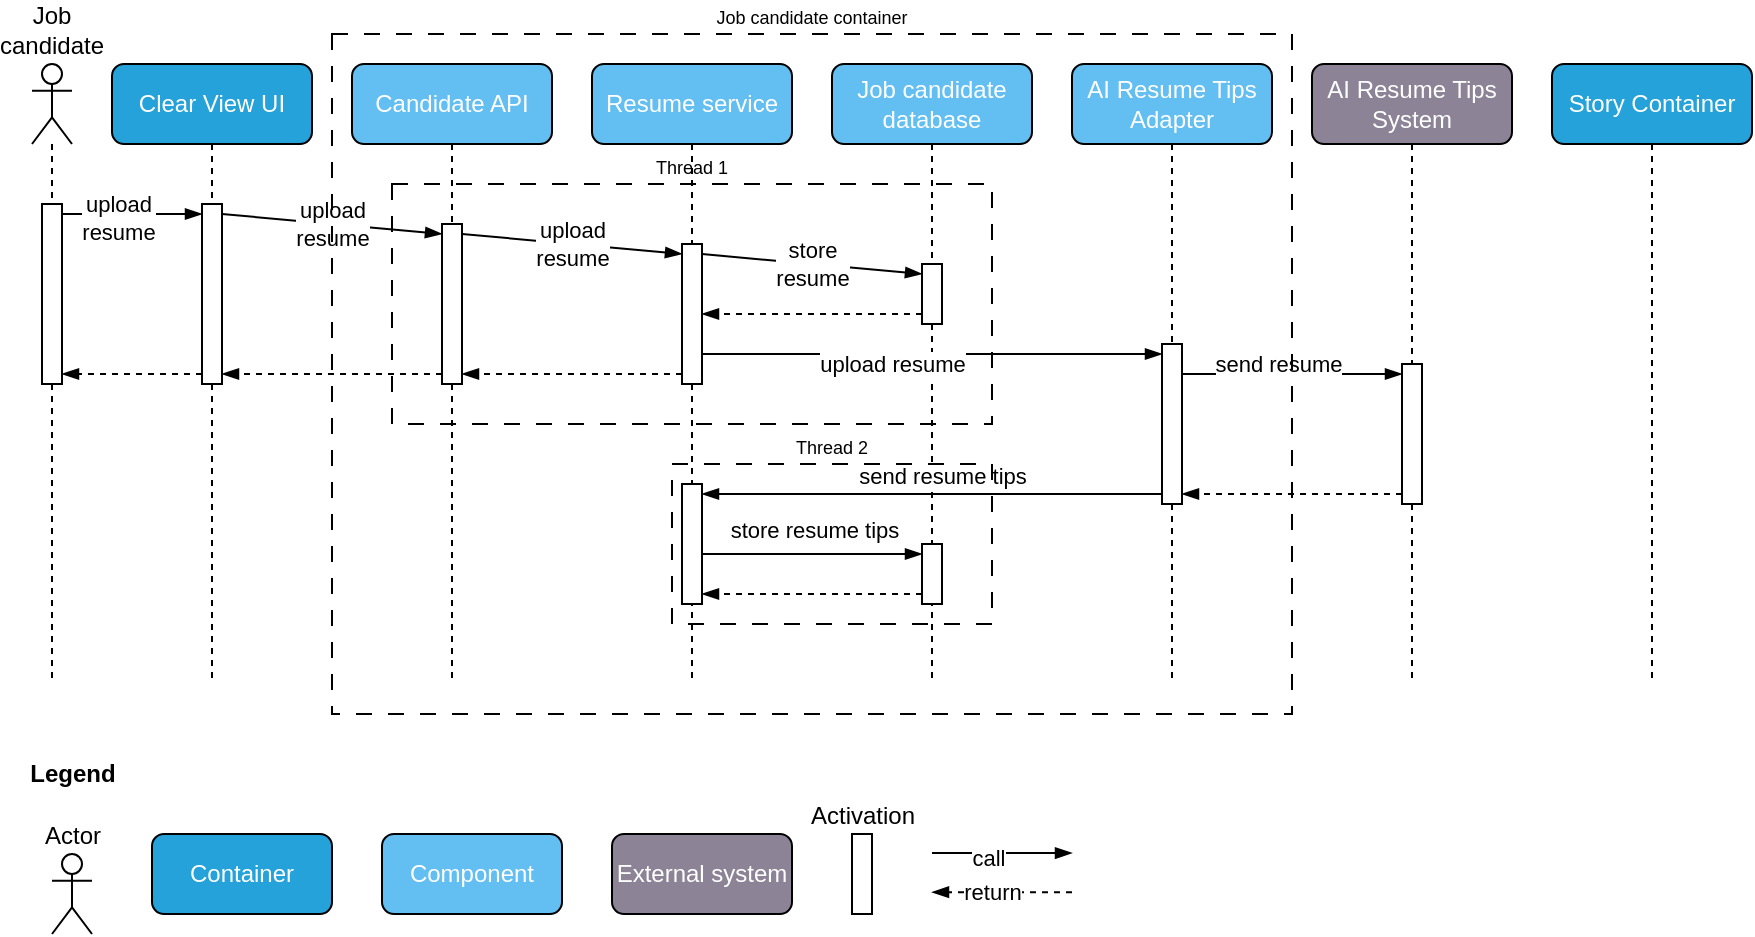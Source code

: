 <mxfile version="24.7.16" pages="2">
  <diagram name="use-case-upload-a-resume" id="6w6huNik9N7S7DG-Y8u_">
    <mxGraphModel dx="2003" dy="1050" grid="1" gridSize="10" guides="1" tooltips="1" connect="1" arrows="1" fold="1" page="1" pageScale="1" pageWidth="827" pageHeight="1169" math="0" shadow="0">
      <root>
        <mxCell id="0" />
        <mxCell id="1" parent="0" />
        <mxCell id="VdA5xrBJ5W-MHvM-NQZQ-1" value="Job candidate" style="shape=umlLifeline;perimeter=lifelinePerimeter;whiteSpace=wrap;html=1;container=1;dropTarget=0;collapsible=0;recursiveResize=0;outlineConnect=0;portConstraint=eastwest;newEdgeStyle={&quot;curved&quot;:0,&quot;rounded&quot;:0};participant=umlActor;labelPosition=center;verticalLabelPosition=top;align=center;verticalAlign=bottom;" vertex="1" parent="1">
          <mxGeometry x="-10" y="100" width="20" height="310" as="geometry" />
        </mxCell>
        <mxCell id="VdA5xrBJ5W-MHvM-NQZQ-13" value="" style="html=1;points=[[0,0,0,0,5],[0,1,0,0,-5],[1,0,0,0,5],[1,1,0,0,-5]];perimeter=orthogonalPerimeter;outlineConnect=0;targetShapes=umlLifeline;portConstraint=eastwest;newEdgeStyle={&quot;curved&quot;:0,&quot;rounded&quot;:0};" vertex="1" parent="VdA5xrBJ5W-MHvM-NQZQ-1">
          <mxGeometry x="5" y="70" width="10" height="90" as="geometry" />
        </mxCell>
        <mxCell id="VdA5xrBJ5W-MHvM-NQZQ-2" value="Story Container" style="shape=umlLifeline;perimeter=lifelinePerimeter;whiteSpace=wrap;html=1;container=1;dropTarget=0;collapsible=0;recursiveResize=0;outlineConnect=0;portConstraint=eastwest;newEdgeStyle={&quot;edgeStyle&quot;:&quot;elbowEdgeStyle&quot;,&quot;elbow&quot;:&quot;vertical&quot;,&quot;curved&quot;:0,&quot;rounded&quot;:0};fontColor=#FFFFFF;fillColor=#24A2D9;rounded=1;" vertex="1" parent="1">
          <mxGeometry x="750" y="100" width="100" height="310" as="geometry" />
        </mxCell>
        <mxCell id="VdA5xrBJ5W-MHvM-NQZQ-4" value="Candidate API" style="shape=umlLifeline;perimeter=lifelinePerimeter;whiteSpace=wrap;html=1;container=1;dropTarget=0;collapsible=0;recursiveResize=0;outlineConnect=0;portConstraint=eastwest;newEdgeStyle={&quot;edgeStyle&quot;:&quot;elbowEdgeStyle&quot;,&quot;elbow&quot;:&quot;vertical&quot;,&quot;curved&quot;:0,&quot;rounded&quot;:0};fontColor=#FFFFFF;fillColor=#63BEF2;rounded=1;" vertex="1" parent="1">
          <mxGeometry x="150" y="100" width="100" height="310" as="geometry" />
        </mxCell>
        <mxCell id="VdA5xrBJ5W-MHvM-NQZQ-17" value="" style="html=1;points=[[0,0,0,0,5],[0,1,0,0,-5],[1,0,0,0,5],[1,1,0,0,-5]];perimeter=orthogonalPerimeter;outlineConnect=0;targetShapes=umlLifeline;portConstraint=eastwest;newEdgeStyle={&quot;curved&quot;:0,&quot;rounded&quot;:0};" vertex="1" parent="VdA5xrBJ5W-MHvM-NQZQ-4">
          <mxGeometry x="45" y="80" width="10" height="80" as="geometry" />
        </mxCell>
        <mxCell id="VdA5xrBJ5W-MHvM-NQZQ-5" value="Resume service" style="shape=umlLifeline;perimeter=lifelinePerimeter;whiteSpace=wrap;html=1;container=1;dropTarget=0;collapsible=0;recursiveResize=0;outlineConnect=0;portConstraint=eastwest;newEdgeStyle={&quot;edgeStyle&quot;:&quot;elbowEdgeStyle&quot;,&quot;elbow&quot;:&quot;vertical&quot;,&quot;curved&quot;:0,&quot;rounded&quot;:0};fontColor=#FFFFFF;fillColor=#63BEF2;rounded=1;" vertex="1" parent="1">
          <mxGeometry x="270" y="100" width="100" height="310" as="geometry" />
        </mxCell>
        <mxCell id="VdA5xrBJ5W-MHvM-NQZQ-20" value="" style="html=1;points=[[0,0,0,0,5],[0,1,0,0,-5],[1,0,0,0,5],[1,1,0,0,-5]];perimeter=orthogonalPerimeter;outlineConnect=0;targetShapes=umlLifeline;portConstraint=eastwest;newEdgeStyle={&quot;curved&quot;:0,&quot;rounded&quot;:0};" vertex="1" parent="VdA5xrBJ5W-MHvM-NQZQ-5">
          <mxGeometry x="45" y="90" width="10" height="70" as="geometry" />
        </mxCell>
        <mxCell id="VdA5xrBJ5W-MHvM-NQZQ-40" value="" style="html=1;points=[[0,0,0,0,5],[0,1,0,0,-5],[1,0,0,0,5],[1,1,0,0,-5]];perimeter=orthogonalPerimeter;outlineConnect=0;targetShapes=umlLifeline;portConstraint=eastwest;newEdgeStyle={&quot;curved&quot;:0,&quot;rounded&quot;:0};" vertex="1" parent="VdA5xrBJ5W-MHvM-NQZQ-5">
          <mxGeometry x="45" y="210" width="10" height="60" as="geometry" />
        </mxCell>
        <mxCell id="VdA5xrBJ5W-MHvM-NQZQ-6" value="AI Resume Tips Adapter" style="shape=umlLifeline;perimeter=lifelinePerimeter;whiteSpace=wrap;html=1;container=1;dropTarget=0;collapsible=0;recursiveResize=0;outlineConnect=0;portConstraint=eastwest;newEdgeStyle={&quot;edgeStyle&quot;:&quot;elbowEdgeStyle&quot;,&quot;elbow&quot;:&quot;vertical&quot;,&quot;curved&quot;:0,&quot;rounded&quot;:0};fontColor=#FFFFFF;fillColor=#63BEF2;rounded=1;" vertex="1" parent="1">
          <mxGeometry x="510" y="100" width="100" height="310" as="geometry" />
        </mxCell>
        <mxCell id="VdA5xrBJ5W-MHvM-NQZQ-23" value="" style="html=1;points=[[0,0,0,0,5],[0,1,0,0,-5],[1,0,0,0,5],[1,1,0,0,-5]];perimeter=orthogonalPerimeter;outlineConnect=0;targetShapes=umlLifeline;portConstraint=eastwest;newEdgeStyle={&quot;curved&quot;:0,&quot;rounded&quot;:0};" vertex="1" parent="VdA5xrBJ5W-MHvM-NQZQ-6">
          <mxGeometry x="45" y="140" width="10" height="80" as="geometry" />
        </mxCell>
        <mxCell id="VdA5xrBJ5W-MHvM-NQZQ-7" value="AI Resume Tips System" style="shape=umlLifeline;perimeter=lifelinePerimeter;whiteSpace=wrap;html=1;container=1;dropTarget=0;collapsible=0;recursiveResize=0;outlineConnect=0;portConstraint=eastwest;newEdgeStyle={&quot;edgeStyle&quot;:&quot;elbowEdgeStyle&quot;,&quot;elbow&quot;:&quot;vertical&quot;,&quot;curved&quot;:0,&quot;rounded&quot;:0};fontColor=#FFFFFF;fillColor=#8C8496;rounded=1;gradientColor=none;" vertex="1" parent="1">
          <mxGeometry x="630" y="100" width="100" height="310" as="geometry" />
        </mxCell>
        <mxCell id="VdA5xrBJ5W-MHvM-NQZQ-35" value="" style="html=1;points=[[0,0,0,0,5],[0,1,0,0,-5],[1,0,0,0,5],[1,1,0,0,-5]];perimeter=orthogonalPerimeter;outlineConnect=0;targetShapes=umlLifeline;portConstraint=eastwest;newEdgeStyle={&quot;curved&quot;:0,&quot;rounded&quot;:0};" vertex="1" parent="VdA5xrBJ5W-MHvM-NQZQ-7">
          <mxGeometry x="45" y="150" width="10" height="70" as="geometry" />
        </mxCell>
        <mxCell id="VdA5xrBJ5W-MHvM-NQZQ-8" value="Job candidate database" style="shape=umlLifeline;perimeter=lifelinePerimeter;whiteSpace=wrap;html=1;container=1;dropTarget=0;collapsible=0;recursiveResize=0;outlineConnect=0;portConstraint=eastwest;newEdgeStyle={&quot;edgeStyle&quot;:&quot;elbowEdgeStyle&quot;,&quot;elbow&quot;:&quot;vertical&quot;,&quot;curved&quot;:0,&quot;rounded&quot;:0};fontColor=#FFFFFF;fillColor=#63BEF2;rounded=1;" vertex="1" parent="1">
          <mxGeometry x="390" y="100" width="100" height="310" as="geometry" />
        </mxCell>
        <mxCell id="VdA5xrBJ5W-MHvM-NQZQ-26" value="" style="html=1;points=[[0,0,0,0,5],[0,1,0,0,-5],[1,0,0,0,5],[1,1,0,0,-5]];perimeter=orthogonalPerimeter;outlineConnect=0;targetShapes=umlLifeline;portConstraint=eastwest;newEdgeStyle={&quot;curved&quot;:0,&quot;rounded&quot;:0};" vertex="1" parent="VdA5xrBJ5W-MHvM-NQZQ-8">
          <mxGeometry x="45" y="100" width="10" height="30" as="geometry" />
        </mxCell>
        <mxCell id="VdA5xrBJ5W-MHvM-NQZQ-44" value="" style="html=1;points=[[0,0,0,0,5],[0,1,0,0,-5],[1,0,0,0,5],[1,1,0,0,-5]];perimeter=orthogonalPerimeter;outlineConnect=0;targetShapes=umlLifeline;portConstraint=eastwest;newEdgeStyle={&quot;curved&quot;:0,&quot;rounded&quot;:0};" vertex="1" parent="VdA5xrBJ5W-MHvM-NQZQ-8">
          <mxGeometry x="45" y="240" width="10" height="30" as="geometry" />
        </mxCell>
        <mxCell id="VdA5xrBJ5W-MHvM-NQZQ-9" value="Clear View UI" style="shape=umlLifeline;perimeter=lifelinePerimeter;whiteSpace=wrap;html=1;container=1;dropTarget=0;collapsible=0;recursiveResize=0;outlineConnect=0;portConstraint=eastwest;newEdgeStyle={&quot;edgeStyle&quot;:&quot;elbowEdgeStyle&quot;,&quot;elbow&quot;:&quot;vertical&quot;,&quot;curved&quot;:0,&quot;rounded&quot;:0};fontColor=#FFFFFF;fillColor=#24A2D9;rounded=1;" vertex="1" parent="1">
          <mxGeometry x="30" y="100" width="100" height="310" as="geometry" />
        </mxCell>
        <mxCell id="VdA5xrBJ5W-MHvM-NQZQ-10" value="" style="html=1;points=[[0,0,0,0,5],[0,1,0,0,-5],[1,0,0,0,5],[1,1,0,0,-5]];perimeter=orthogonalPerimeter;outlineConnect=0;targetShapes=umlLifeline;portConstraint=eastwest;newEdgeStyle={&quot;curved&quot;:0,&quot;rounded&quot;:0};" vertex="1" parent="VdA5xrBJ5W-MHvM-NQZQ-9">
          <mxGeometry x="45" y="70" width="10" height="90" as="geometry" />
        </mxCell>
        <mxCell id="VdA5xrBJ5W-MHvM-NQZQ-15" value="" style="edgeStyle=elbowEdgeStyle;fontSize=12;html=1;endArrow=blockThin;endFill=1;rounded=0;entryX=0;entryY=0;entryDx=0;entryDy=5;entryPerimeter=0;exitX=1;exitY=0;exitDx=0;exitDy=5;exitPerimeter=0;" edge="1" parent="1" source="VdA5xrBJ5W-MHvM-NQZQ-13" target="VdA5xrBJ5W-MHvM-NQZQ-10">
          <mxGeometry width="160" relative="1" as="geometry">
            <mxPoint x="-140" y="220" as="sourcePoint" />
            <mxPoint x="20" y="220" as="targetPoint" />
          </mxGeometry>
        </mxCell>
        <mxCell id="VdA5xrBJ5W-MHvM-NQZQ-16" value="upload&lt;br&gt;resume" style="edgeLabel;html=1;align=center;verticalAlign=middle;resizable=0;points=[];" vertex="1" connectable="0" parent="VdA5xrBJ5W-MHvM-NQZQ-15">
          <mxGeometry x="-0.209" y="-2" relative="1" as="geometry">
            <mxPoint as="offset" />
          </mxGeometry>
        </mxCell>
        <mxCell id="VdA5xrBJ5W-MHvM-NQZQ-18" value="" style="fontSize=12;html=1;endArrow=blockThin;endFill=1;rounded=0;entryX=0;entryY=0;entryDx=0;entryDy=5;entryPerimeter=0;exitX=1;exitY=0;exitDx=0;exitDy=5;exitPerimeter=0;" edge="1" parent="1" source="VdA5xrBJ5W-MHvM-NQZQ-10" target="VdA5xrBJ5W-MHvM-NQZQ-17">
          <mxGeometry width="160" relative="1" as="geometry">
            <mxPoint x="90" y="180" as="sourcePoint" />
            <mxPoint x="85" y="185" as="targetPoint" />
          </mxGeometry>
        </mxCell>
        <mxCell id="VdA5xrBJ5W-MHvM-NQZQ-19" value="upload&lt;br&gt;resume" style="edgeLabel;html=1;align=center;verticalAlign=middle;resizable=0;points=[];" vertex="1" connectable="0" parent="VdA5xrBJ5W-MHvM-NQZQ-18">
          <mxGeometry x="-0.209" y="-2" relative="1" as="geometry">
            <mxPoint x="12" y="-1" as="offset" />
          </mxGeometry>
        </mxCell>
        <mxCell id="VdA5xrBJ5W-MHvM-NQZQ-21" value="" style="fontSize=12;html=1;endArrow=blockThin;endFill=1;rounded=0;entryX=0;entryY=0;entryDx=0;entryDy=5;entryPerimeter=0;exitX=1;exitY=0;exitDx=0;exitDy=5;exitPerimeter=0;" edge="1" parent="1" source="VdA5xrBJ5W-MHvM-NQZQ-17" target="VdA5xrBJ5W-MHvM-NQZQ-20">
          <mxGeometry width="160" relative="1" as="geometry">
            <mxPoint x="230" y="190" as="sourcePoint" />
            <mxPoint x="205" y="195" as="targetPoint" />
          </mxGeometry>
        </mxCell>
        <mxCell id="VdA5xrBJ5W-MHvM-NQZQ-22" value="upload&lt;br&gt;resume" style="edgeLabel;html=1;align=center;verticalAlign=middle;resizable=0;points=[];" vertex="1" connectable="0" parent="VdA5xrBJ5W-MHvM-NQZQ-21">
          <mxGeometry x="-0.209" y="-2" relative="1" as="geometry">
            <mxPoint x="12" y="-1" as="offset" />
          </mxGeometry>
        </mxCell>
        <mxCell id="VdA5xrBJ5W-MHvM-NQZQ-24" value="" style="fontSize=12;html=1;endArrow=blockThin;endFill=1;rounded=0;entryX=0;entryY=0;entryDx=0;entryDy=5;entryPerimeter=0;exitX=1;exitY=0;exitDx=0;exitDy=5;exitPerimeter=0;" edge="1" parent="1" source="VdA5xrBJ5W-MHvM-NQZQ-20" target="VdA5xrBJ5W-MHvM-NQZQ-26">
          <mxGeometry width="160" relative="1" as="geometry">
            <mxPoint x="330" y="200" as="sourcePoint" />
            <mxPoint x="325" y="205" as="targetPoint" />
          </mxGeometry>
        </mxCell>
        <mxCell id="VdA5xrBJ5W-MHvM-NQZQ-25" value="store &lt;br&gt;resume" style="edgeLabel;html=1;align=center;verticalAlign=middle;resizable=0;points=[];" vertex="1" connectable="0" parent="VdA5xrBJ5W-MHvM-NQZQ-24">
          <mxGeometry x="-0.209" y="-2" relative="1" as="geometry">
            <mxPoint x="12" y="-1" as="offset" />
          </mxGeometry>
        </mxCell>
        <mxCell id="VdA5xrBJ5W-MHvM-NQZQ-27" value="" style="fontSize=12;html=1;endArrow=blockThin;endFill=1;rounded=0;dashed=1;exitX=0;exitY=1;exitDx=0;exitDy=-5;exitPerimeter=0;" edge="1" parent="1" source="VdA5xrBJ5W-MHvM-NQZQ-26" target="VdA5xrBJ5W-MHvM-NQZQ-20">
          <mxGeometry width="160" relative="1" as="geometry">
            <mxPoint x="414" y="230" as="sourcePoint" />
            <mxPoint x="329" y="230" as="targetPoint" />
          </mxGeometry>
        </mxCell>
        <mxCell id="VdA5xrBJ5W-MHvM-NQZQ-29" value="" style="fontSize=12;html=1;endArrow=blockThin;endFill=1;rounded=0;entryX=0;entryY=0;entryDx=0;entryDy=5;entryPerimeter=0;" edge="1" parent="1" source="VdA5xrBJ5W-MHvM-NQZQ-20" target="VdA5xrBJ5W-MHvM-NQZQ-23">
          <mxGeometry width="160" relative="1" as="geometry">
            <mxPoint x="380" y="250" as="sourcePoint" />
            <mxPoint x="445" y="215" as="targetPoint" />
          </mxGeometry>
        </mxCell>
        <mxCell id="VdA5xrBJ5W-MHvM-NQZQ-30" value="upload resume" style="edgeLabel;html=1;align=center;verticalAlign=middle;resizable=0;points=[];" vertex="1" connectable="0" parent="VdA5xrBJ5W-MHvM-NQZQ-29">
          <mxGeometry x="-0.209" y="-2" relative="1" as="geometry">
            <mxPoint x="4" y="3" as="offset" />
          </mxGeometry>
        </mxCell>
        <mxCell id="VdA5xrBJ5W-MHvM-NQZQ-32" value="" style="fontSize=12;html=1;endArrow=blockThin;endFill=1;rounded=0;dashed=1;exitX=0;exitY=1;exitDx=0;exitDy=-5;exitPerimeter=0;entryX=1;entryY=1;entryDx=0;entryDy=-5;entryPerimeter=0;" edge="1" parent="1" source="VdA5xrBJ5W-MHvM-NQZQ-20" target="VdA5xrBJ5W-MHvM-NQZQ-17">
          <mxGeometry width="160" relative="1" as="geometry">
            <mxPoint x="445" y="235" as="sourcePoint" />
            <mxPoint x="335" y="235" as="targetPoint" />
          </mxGeometry>
        </mxCell>
        <mxCell id="VdA5xrBJ5W-MHvM-NQZQ-33" value="" style="fontSize=12;html=1;endArrow=blockThin;endFill=1;rounded=0;dashed=1;exitX=0;exitY=1;exitDx=0;exitDy=-5;exitPerimeter=0;entryX=1;entryY=1;entryDx=0;entryDy=-5;entryPerimeter=0;" edge="1" parent="1" source="VdA5xrBJ5W-MHvM-NQZQ-17" target="VdA5xrBJ5W-MHvM-NQZQ-10">
          <mxGeometry width="160" relative="1" as="geometry">
            <mxPoint x="325" y="265" as="sourcePoint" />
            <mxPoint x="215" y="265" as="targetPoint" />
          </mxGeometry>
        </mxCell>
        <mxCell id="VdA5xrBJ5W-MHvM-NQZQ-34" value="" style="fontSize=12;html=1;endArrow=blockThin;endFill=1;rounded=0;dashed=1;exitX=0;exitY=1;exitDx=0;exitDy=-5;exitPerimeter=0;entryX=1;entryY=1;entryDx=0;entryDy=-5;entryPerimeter=0;" edge="1" parent="1" source="VdA5xrBJ5W-MHvM-NQZQ-10" target="VdA5xrBJ5W-MHvM-NQZQ-13">
          <mxGeometry width="160" relative="1" as="geometry">
            <mxPoint x="205" y="265" as="sourcePoint" />
            <mxPoint x="95" y="265" as="targetPoint" />
          </mxGeometry>
        </mxCell>
        <mxCell id="VdA5xrBJ5W-MHvM-NQZQ-36" value="" style="fontSize=12;html=1;endArrow=blockThin;endFill=1;rounded=0;entryX=0;entryY=0;entryDx=0;entryDy=5;entryPerimeter=0;" edge="1" parent="1" source="VdA5xrBJ5W-MHvM-NQZQ-23" target="VdA5xrBJ5W-MHvM-NQZQ-35">
          <mxGeometry width="160" relative="1" as="geometry">
            <mxPoint x="570" y="260" as="sourcePoint" />
            <mxPoint x="675" y="260" as="targetPoint" />
          </mxGeometry>
        </mxCell>
        <mxCell id="VdA5xrBJ5W-MHvM-NQZQ-37" value="send resume" style="edgeLabel;html=1;align=center;verticalAlign=middle;resizable=0;points=[];" vertex="1" connectable="0" parent="VdA5xrBJ5W-MHvM-NQZQ-36">
          <mxGeometry x="-0.209" y="-2" relative="1" as="geometry">
            <mxPoint x="4" y="-7" as="offset" />
          </mxGeometry>
        </mxCell>
        <mxCell id="VdA5xrBJ5W-MHvM-NQZQ-41" value="" style="fontSize=12;html=1;endArrow=blockThin;endFill=1;rounded=0;dashed=1;exitX=0;exitY=1;exitDx=0;exitDy=-5;exitPerimeter=0;entryX=1;entryY=1;entryDx=0;entryDy=-5;entryPerimeter=0;" edge="1" parent="1" source="VdA5xrBJ5W-MHvM-NQZQ-35" target="VdA5xrBJ5W-MHvM-NQZQ-23">
          <mxGeometry width="160" relative="1" as="geometry">
            <mxPoint x="445" y="235" as="sourcePoint" />
            <mxPoint x="335" y="235" as="targetPoint" />
          </mxGeometry>
        </mxCell>
        <mxCell id="VdA5xrBJ5W-MHvM-NQZQ-42" value="" style="fontSize=12;html=1;endArrow=blockThin;endFill=1;rounded=0;entryX=1;entryY=0;entryDx=0;entryDy=5;entryPerimeter=0;exitX=0;exitY=1;exitDx=0;exitDy=-5;exitPerimeter=0;" edge="1" parent="1" source="VdA5xrBJ5W-MHvM-NQZQ-23" target="VdA5xrBJ5W-MHvM-NQZQ-40">
          <mxGeometry width="160" relative="1" as="geometry">
            <mxPoint x="575" y="265" as="sourcePoint" />
            <mxPoint x="685" y="265" as="targetPoint" />
          </mxGeometry>
        </mxCell>
        <mxCell id="VdA5xrBJ5W-MHvM-NQZQ-43" value="send resume tips" style="edgeLabel;html=1;align=center;verticalAlign=middle;resizable=0;points=[];" vertex="1" connectable="0" parent="VdA5xrBJ5W-MHvM-NQZQ-42">
          <mxGeometry x="-0.209" y="-2" relative="1" as="geometry">
            <mxPoint x="-19" y="-7" as="offset" />
          </mxGeometry>
        </mxCell>
        <mxCell id="VdA5xrBJ5W-MHvM-NQZQ-45" value="" style="fontSize=12;html=1;endArrow=blockThin;endFill=1;rounded=0;entryX=0;entryY=0;entryDx=0;entryDy=5;entryPerimeter=0;" edge="1" parent="1" source="VdA5xrBJ5W-MHvM-NQZQ-40" target="VdA5xrBJ5W-MHvM-NQZQ-44">
          <mxGeometry width="160" relative="1" as="geometry">
            <mxPoint x="565" y="325" as="sourcePoint" />
            <mxPoint x="335" y="325" as="targetPoint" />
          </mxGeometry>
        </mxCell>
        <mxCell id="VdA5xrBJ5W-MHvM-NQZQ-46" value="store resume tips" style="edgeLabel;html=1;align=center;verticalAlign=middle;resizable=0;points=[];" vertex="1" connectable="0" parent="VdA5xrBJ5W-MHvM-NQZQ-45">
          <mxGeometry x="-0.209" y="-2" relative="1" as="geometry">
            <mxPoint x="12" y="-14" as="offset" />
          </mxGeometry>
        </mxCell>
        <mxCell id="VdA5xrBJ5W-MHvM-NQZQ-47" value="" style="fontSize=12;html=1;endArrow=blockThin;endFill=1;rounded=0;dashed=1;exitX=0;exitY=1;exitDx=0;exitDy=-5;exitPerimeter=0;" edge="1" parent="1" source="VdA5xrBJ5W-MHvM-NQZQ-44" target="VdA5xrBJ5W-MHvM-NQZQ-40">
          <mxGeometry width="160" relative="1" as="geometry">
            <mxPoint x="445" y="235" as="sourcePoint" />
            <mxPoint x="330" y="365" as="targetPoint" />
          </mxGeometry>
        </mxCell>
        <mxCell id="VdA5xrBJ5W-MHvM-NQZQ-48" value="&lt;font style=&quot;font-size: 9px;&quot;&gt;Thread 1&lt;/font&gt;" style="rounded=0;whiteSpace=wrap;html=1;fillColor=none;dashed=1;dashPattern=8 8;labelPosition=center;verticalLabelPosition=top;align=center;verticalAlign=bottom;" vertex="1" parent="1">
          <mxGeometry x="170" y="160" width="300" height="120" as="geometry" />
        </mxCell>
        <mxCell id="VdA5xrBJ5W-MHvM-NQZQ-49" value="&lt;font style=&quot;font-size: 9px;&quot;&gt;Thread 2&lt;/font&gt;" style="rounded=0;whiteSpace=wrap;html=1;fillColor=none;dashed=1;dashPattern=8 8;labelPosition=center;verticalLabelPosition=top;align=center;verticalAlign=bottom;" vertex="1" parent="1">
          <mxGeometry x="310" y="300" width="160" height="80" as="geometry" />
        </mxCell>
        <mxCell id="VdA5xrBJ5W-MHvM-NQZQ-50" value="Actor" style="shape=umlActor;verticalLabelPosition=top;verticalAlign=bottom;html=1;outlineConnect=0;labelPosition=center;align=center;" vertex="1" parent="1">
          <mxGeometry y="495" width="20" height="40" as="geometry" />
        </mxCell>
        <mxCell id="VdA5xrBJ5W-MHvM-NQZQ-51" value="Container" style="rounded=1;whiteSpace=wrap;html=1;fontColor=#FFFFFF;fillColor=#24A2D9;" vertex="1" parent="1">
          <mxGeometry x="50" y="485" width="90" height="40" as="geometry" />
        </mxCell>
        <mxCell id="VdA5xrBJ5W-MHvM-NQZQ-52" value="&lt;font style=&quot;font-size: 9px;&quot;&gt;Job candidate container&lt;/font&gt;" style="rounded=0;whiteSpace=wrap;html=1;fillColor=none;dashed=1;dashPattern=8 8;labelPosition=center;verticalLabelPosition=top;align=center;verticalAlign=bottom;" vertex="1" parent="1">
          <mxGeometry x="140" y="85" width="480" height="340" as="geometry" />
        </mxCell>
        <mxCell id="VdA5xrBJ5W-MHvM-NQZQ-53" value="Activation" style="html=1;points=[[0,0,0,0,5],[0,1,0,0,-5],[1,0,0,0,5],[1,1,0,0,-5]];perimeter=orthogonalPerimeter;outlineConnect=0;targetShapes=umlLifeline;portConstraint=eastwest;newEdgeStyle={&quot;curved&quot;:0,&quot;rounded&quot;:0};labelPosition=center;verticalLabelPosition=top;align=center;verticalAlign=bottom;" vertex="1" parent="1">
          <mxGeometry x="400" y="485" width="10" height="40" as="geometry" />
        </mxCell>
        <mxCell id="VdA5xrBJ5W-MHvM-NQZQ-54" value="" style="edgeStyle=elbowEdgeStyle;fontSize=12;html=1;endArrow=blockThin;endFill=1;rounded=0;entryX=0;entryY=0;entryDx=0;entryDy=5;entryPerimeter=0;exitX=1;exitY=0;exitDx=0;exitDy=5;exitPerimeter=0;" edge="1" parent="1">
          <mxGeometry width="160" relative="1" as="geometry">
            <mxPoint x="440" y="494.54" as="sourcePoint" />
            <mxPoint x="510" y="494.54" as="targetPoint" />
          </mxGeometry>
        </mxCell>
        <mxCell id="VdA5xrBJ5W-MHvM-NQZQ-55" value="call" style="edgeLabel;html=1;align=center;verticalAlign=middle;resizable=0;points=[];" vertex="1" connectable="0" parent="VdA5xrBJ5W-MHvM-NQZQ-54">
          <mxGeometry x="-0.209" y="-2" relative="1" as="geometry">
            <mxPoint as="offset" />
          </mxGeometry>
        </mxCell>
        <mxCell id="VdA5xrBJ5W-MHvM-NQZQ-56" value="" style="fontSize=12;html=1;endArrow=blockThin;endFill=1;rounded=0;dashed=1;entryX=1;entryY=1;entryDx=0;entryDy=-5;entryPerimeter=0;" edge="1" parent="1">
          <mxGeometry width="160" relative="1" as="geometry">
            <mxPoint x="510" y="514.09" as="sourcePoint" />
            <mxPoint x="440" y="514.09" as="targetPoint" />
          </mxGeometry>
        </mxCell>
        <mxCell id="VdA5xrBJ5W-MHvM-NQZQ-57" value="return" style="edgeLabel;html=1;align=center;verticalAlign=middle;resizable=0;points=[];" vertex="1" connectable="0" parent="VdA5xrBJ5W-MHvM-NQZQ-56">
          <mxGeometry x="0.509" y="-2" relative="1" as="geometry">
            <mxPoint x="13" y="2" as="offset" />
          </mxGeometry>
        </mxCell>
        <mxCell id="VdA5xrBJ5W-MHvM-NQZQ-59" value="Component" style="rounded=1;whiteSpace=wrap;html=1;fontColor=#FFFFFF;fillColor=#63BEF2;" vertex="1" parent="1">
          <mxGeometry x="165" y="485" width="90" height="40" as="geometry" />
        </mxCell>
        <mxCell id="VdA5xrBJ5W-MHvM-NQZQ-60" value="External system" style="rounded=1;whiteSpace=wrap;html=1;fontColor=#FFFFFF;fillColor=#8C8496;" vertex="1" parent="1">
          <mxGeometry x="280" y="485" width="90" height="40" as="geometry" />
        </mxCell>
        <mxCell id="VdA5xrBJ5W-MHvM-NQZQ-61" value="Legend" style="text;html=1;align=center;verticalAlign=middle;resizable=0;points=[];autosize=1;strokeColor=none;fillColor=none;fontStyle=1" vertex="1" parent="1">
          <mxGeometry x="-20" y="440" width="60" height="30" as="geometry" />
        </mxCell>
      </root>
    </mxGraphModel>
  </diagram>
  <diagram id="wBdCKWfaSxiJZSSwTXze" name="submit-a-resume">
    <mxGraphModel dx="1751" dy="825" grid="1" gridSize="10" guides="1" tooltips="1" connect="1" arrows="1" fold="1" page="1" pageScale="1" pageWidth="827" pageHeight="1169" math="0" shadow="0">
      <root>
        <mxCell id="0" />
        <mxCell id="1" parent="0" />
        <mxCell id="WDxJDtABS-D1CQ-1xl6s-1" value="Job candidate" style="shape=umlLifeline;perimeter=lifelinePerimeter;whiteSpace=wrap;html=1;container=1;dropTarget=0;collapsible=0;recursiveResize=0;outlineConnect=0;portConstraint=eastwest;newEdgeStyle={&quot;curved&quot;:0,&quot;rounded&quot;:0};participant=umlActor;labelPosition=center;verticalLabelPosition=top;align=center;verticalAlign=bottom;" vertex="1" parent="1">
          <mxGeometry x="-10" y="100" width="20" height="310" as="geometry" />
        </mxCell>
        <mxCell id="WDxJDtABS-D1CQ-1xl6s-2" value="" style="html=1;points=[[0,0,0,0,5],[0,1,0,0,-5],[1,0,0,0,5],[1,1,0,0,-5]];perimeter=orthogonalPerimeter;outlineConnect=0;targetShapes=umlLifeline;portConstraint=eastwest;newEdgeStyle={&quot;curved&quot;:0,&quot;rounded&quot;:0};" vertex="1" parent="WDxJDtABS-D1CQ-1xl6s-1">
          <mxGeometry x="5" y="70" width="10" height="130" as="geometry" />
        </mxCell>
        <mxCell id="WDxJDtABS-D1CQ-1xl6s-3" value="Story Container" style="shape=umlLifeline;perimeter=lifelinePerimeter;whiteSpace=wrap;html=1;container=1;dropTarget=0;collapsible=0;recursiveResize=0;outlineConnect=0;portConstraint=eastwest;newEdgeStyle={&quot;edgeStyle&quot;:&quot;elbowEdgeStyle&quot;,&quot;elbow&quot;:&quot;vertical&quot;,&quot;curved&quot;:0,&quot;rounded&quot;:0};fontColor=#FFFFFF;fillColor=#24A2D9;rounded=1;" vertex="1" parent="1">
          <mxGeometry x="750" y="100" width="100" height="310" as="geometry" />
        </mxCell>
        <mxCell id="WzNJw-Wpyzbkw0U4pz8W-4" value="" style="html=1;points=[[0,0,0,0,5],[0,1,0,0,-5],[1,0,0,0,5],[1,1,0,0,-5]];perimeter=orthogonalPerimeter;outlineConnect=0;targetShapes=umlLifeline;portConstraint=eastwest;newEdgeStyle={&quot;curved&quot;:0,&quot;rounded&quot;:0};" vertex="1" parent="WDxJDtABS-D1CQ-1xl6s-3">
          <mxGeometry x="45" y="180" width="10" height="70" as="geometry" />
        </mxCell>
        <mxCell id="WDxJDtABS-D1CQ-1xl6s-4" value="Candidate API" style="shape=umlLifeline;perimeter=lifelinePerimeter;whiteSpace=wrap;html=1;container=1;dropTarget=0;collapsible=0;recursiveResize=0;outlineConnect=0;portConstraint=eastwest;newEdgeStyle={&quot;edgeStyle&quot;:&quot;elbowEdgeStyle&quot;,&quot;elbow&quot;:&quot;vertical&quot;,&quot;curved&quot;:0,&quot;rounded&quot;:0};fontColor=#FFFFFF;fillColor=#63BEF2;rounded=1;" vertex="1" parent="1">
          <mxGeometry x="150" y="100" width="100" height="310" as="geometry" />
        </mxCell>
        <mxCell id="WDxJDtABS-D1CQ-1xl6s-5" value="" style="html=1;points=[[0,0,0,0,5],[0,1,0,0,-5],[1,0,0,0,5],[1,1,0,0,-5]];perimeter=orthogonalPerimeter;outlineConnect=0;targetShapes=umlLifeline;portConstraint=eastwest;newEdgeStyle={&quot;curved&quot;:0,&quot;rounded&quot;:0};" vertex="1" parent="WDxJDtABS-D1CQ-1xl6s-4">
          <mxGeometry x="45" y="80" width="10" height="120" as="geometry" />
        </mxCell>
        <mxCell id="WDxJDtABS-D1CQ-1xl6s-6" value="Resume service" style="shape=umlLifeline;perimeter=lifelinePerimeter;whiteSpace=wrap;html=1;container=1;dropTarget=0;collapsible=0;recursiveResize=0;outlineConnect=0;portConstraint=eastwest;newEdgeStyle={&quot;edgeStyle&quot;:&quot;elbowEdgeStyle&quot;,&quot;elbow&quot;:&quot;vertical&quot;,&quot;curved&quot;:0,&quot;rounded&quot;:0};fontColor=#FFFFFF;fillColor=#63BEF2;rounded=1;" vertex="1" parent="1">
          <mxGeometry x="270" y="100" width="100" height="310" as="geometry" />
        </mxCell>
        <mxCell id="WDxJDtABS-D1CQ-1xl6s-7" value="" style="html=1;points=[[0,0,0,0,5],[0,1,0,0,-5],[1,0,0,0,5],[1,1,0,0,-5]];perimeter=orthogonalPerimeter;outlineConnect=0;targetShapes=umlLifeline;portConstraint=eastwest;newEdgeStyle={&quot;curved&quot;:0,&quot;rounded&quot;:0};" vertex="1" parent="WDxJDtABS-D1CQ-1xl6s-6">
          <mxGeometry x="45" y="90" width="10" height="110" as="geometry" />
        </mxCell>
        <mxCell id="WDxJDtABS-D1CQ-1xl6s-9" value="AI Resume Tips Adapter" style="shape=umlLifeline;perimeter=lifelinePerimeter;whiteSpace=wrap;html=1;container=1;dropTarget=0;collapsible=0;recursiveResize=0;outlineConnect=0;portConstraint=eastwest;newEdgeStyle={&quot;edgeStyle&quot;:&quot;elbowEdgeStyle&quot;,&quot;elbow&quot;:&quot;vertical&quot;,&quot;curved&quot;:0,&quot;rounded&quot;:0};fontColor=#FFFFFF;fillColor=#63BEF2;rounded=1;" vertex="1" parent="1">
          <mxGeometry x="510" y="100" width="100" height="310" as="geometry" />
        </mxCell>
        <mxCell id="WDxJDtABS-D1CQ-1xl6s-11" value="AI Resume Tips System" style="shape=umlLifeline;perimeter=lifelinePerimeter;whiteSpace=wrap;html=1;container=1;dropTarget=0;collapsible=0;recursiveResize=0;outlineConnect=0;portConstraint=eastwest;newEdgeStyle={&quot;edgeStyle&quot;:&quot;elbowEdgeStyle&quot;,&quot;elbow&quot;:&quot;vertical&quot;,&quot;curved&quot;:0,&quot;rounded&quot;:0};fontColor=#FFFFFF;fillColor=#8C8496;rounded=1;gradientColor=none;" vertex="1" parent="1">
          <mxGeometry x="630" y="100" width="100" height="310" as="geometry" />
        </mxCell>
        <mxCell id="WDxJDtABS-D1CQ-1xl6s-13" value="Job candidate database" style="shape=umlLifeline;perimeter=lifelinePerimeter;whiteSpace=wrap;html=1;container=1;dropTarget=0;collapsible=0;recursiveResize=0;outlineConnect=0;portConstraint=eastwest;newEdgeStyle={&quot;edgeStyle&quot;:&quot;elbowEdgeStyle&quot;,&quot;elbow&quot;:&quot;vertical&quot;,&quot;curved&quot;:0,&quot;rounded&quot;:0};fontColor=#FFFFFF;fillColor=#63BEF2;rounded=1;" vertex="1" parent="1">
          <mxGeometry x="390" y="100" width="100" height="310" as="geometry" />
        </mxCell>
        <mxCell id="WDxJDtABS-D1CQ-1xl6s-14" value="" style="html=1;points=[[0,0,0,0,5],[0,1,0,0,-5],[1,0,0,0,5],[1,1,0,0,-5]];perimeter=orthogonalPerimeter;outlineConnect=0;targetShapes=umlLifeline;portConstraint=eastwest;newEdgeStyle={&quot;curved&quot;:0,&quot;rounded&quot;:0};" vertex="1" parent="WDxJDtABS-D1CQ-1xl6s-13">
          <mxGeometry x="45" y="100" width="10" height="80" as="geometry" />
        </mxCell>
        <mxCell id="WDxJDtABS-D1CQ-1xl6s-16" value="Clear View UI" style="shape=umlLifeline;perimeter=lifelinePerimeter;whiteSpace=wrap;html=1;container=1;dropTarget=0;collapsible=0;recursiveResize=0;outlineConnect=0;portConstraint=eastwest;newEdgeStyle={&quot;edgeStyle&quot;:&quot;elbowEdgeStyle&quot;,&quot;elbow&quot;:&quot;vertical&quot;,&quot;curved&quot;:0,&quot;rounded&quot;:0};fontColor=#FFFFFF;fillColor=#24A2D9;rounded=1;" vertex="1" parent="1">
          <mxGeometry x="30" y="100" width="100" height="310" as="geometry" />
        </mxCell>
        <mxCell id="WDxJDtABS-D1CQ-1xl6s-17" value="" style="html=1;points=[[0,0,0,0,5],[0,1,0,0,-5],[1,0,0,0,5],[1,1,0,0,-5]];perimeter=orthogonalPerimeter;outlineConnect=0;targetShapes=umlLifeline;portConstraint=eastwest;newEdgeStyle={&quot;curved&quot;:0,&quot;rounded&quot;:0};" vertex="1" parent="WDxJDtABS-D1CQ-1xl6s-16">
          <mxGeometry x="45" y="70" width="10" height="130" as="geometry" />
        </mxCell>
        <mxCell id="WDxJDtABS-D1CQ-1xl6s-18" value="" style="edgeStyle=elbowEdgeStyle;fontSize=12;html=1;endArrow=blockThin;endFill=1;rounded=0;entryX=0;entryY=0;entryDx=0;entryDy=5;entryPerimeter=0;exitX=1;exitY=0;exitDx=0;exitDy=5;exitPerimeter=0;" edge="1" parent="1" source="WDxJDtABS-D1CQ-1xl6s-2" target="WDxJDtABS-D1CQ-1xl6s-17">
          <mxGeometry width="160" relative="1" as="geometry">
            <mxPoint x="-140" y="220" as="sourcePoint" />
            <mxPoint x="20" y="220" as="targetPoint" />
          </mxGeometry>
        </mxCell>
        <mxCell id="WDxJDtABS-D1CQ-1xl6s-19" value="submit&lt;br&gt;resume" style="edgeLabel;html=1;align=center;verticalAlign=middle;resizable=0;points=[];" vertex="1" connectable="0" parent="WDxJDtABS-D1CQ-1xl6s-18">
          <mxGeometry x="-0.209" y="-2" relative="1" as="geometry">
            <mxPoint as="offset" />
          </mxGeometry>
        </mxCell>
        <mxCell id="WDxJDtABS-D1CQ-1xl6s-20" value="" style="fontSize=12;html=1;endArrow=blockThin;endFill=1;rounded=0;entryX=0;entryY=0;entryDx=0;entryDy=5;entryPerimeter=0;exitX=1;exitY=0;exitDx=0;exitDy=5;exitPerimeter=0;" edge="1" parent="1" source="WDxJDtABS-D1CQ-1xl6s-17" target="WDxJDtABS-D1CQ-1xl6s-5">
          <mxGeometry width="160" relative="1" as="geometry">
            <mxPoint x="90" y="180" as="sourcePoint" />
            <mxPoint x="85" y="185" as="targetPoint" />
          </mxGeometry>
        </mxCell>
        <mxCell id="WDxJDtABS-D1CQ-1xl6s-21" value="submit&lt;br&gt;resume" style="edgeLabel;html=1;align=center;verticalAlign=middle;resizable=0;points=[];" vertex="1" connectable="0" parent="WDxJDtABS-D1CQ-1xl6s-20">
          <mxGeometry x="-0.209" y="-2" relative="1" as="geometry">
            <mxPoint x="12" y="-1" as="offset" />
          </mxGeometry>
        </mxCell>
        <mxCell id="WDxJDtABS-D1CQ-1xl6s-22" value="" style="fontSize=12;html=1;endArrow=blockThin;endFill=1;rounded=0;entryX=0;entryY=0;entryDx=0;entryDy=5;entryPerimeter=0;exitX=1;exitY=0;exitDx=0;exitDy=5;exitPerimeter=0;" edge="1" parent="1" source="WDxJDtABS-D1CQ-1xl6s-5" target="WDxJDtABS-D1CQ-1xl6s-7">
          <mxGeometry width="160" relative="1" as="geometry">
            <mxPoint x="230" y="190" as="sourcePoint" />
            <mxPoint x="205" y="195" as="targetPoint" />
          </mxGeometry>
        </mxCell>
        <mxCell id="WDxJDtABS-D1CQ-1xl6s-23" value="submit&lt;br&gt;resume" style="edgeLabel;html=1;align=center;verticalAlign=middle;resizable=0;points=[];" vertex="1" connectable="0" parent="WDxJDtABS-D1CQ-1xl6s-22">
          <mxGeometry x="-0.209" y="-2" relative="1" as="geometry">
            <mxPoint x="12" y="-1" as="offset" />
          </mxGeometry>
        </mxCell>
        <mxCell id="WDxJDtABS-D1CQ-1xl6s-24" value="" style="fontSize=12;html=1;endArrow=blockThin;endFill=1;rounded=0;entryX=0;entryY=0;entryDx=0;entryDy=5;entryPerimeter=0;" edge="1" parent="1" source="WDxJDtABS-D1CQ-1xl6s-7" target="WDxJDtABS-D1CQ-1xl6s-14">
          <mxGeometry width="160" relative="1" as="geometry">
            <mxPoint x="325" y="210" as="sourcePoint" />
            <mxPoint x="435" y="210" as="targetPoint" />
          </mxGeometry>
        </mxCell>
        <mxCell id="WDxJDtABS-D1CQ-1xl6s-25" value="set resume&amp;nbsp;&lt;div&gt;as submitted&lt;/div&gt;" style="edgeLabel;html=1;align=center;verticalAlign=middle;resizable=0;points=[];" vertex="1" connectable="0" parent="WDxJDtABS-D1CQ-1xl6s-24">
          <mxGeometry x="-0.209" y="-2" relative="1" as="geometry">
            <mxPoint x="12" y="-1" as="offset" />
          </mxGeometry>
        </mxCell>
        <mxCell id="WDxJDtABS-D1CQ-1xl6s-26" value="" style="fontSize=12;html=1;endArrow=blockThin;endFill=1;rounded=0;dashed=1;" edge="1" parent="1">
          <mxGeometry width="160" relative="1" as="geometry">
            <mxPoint x="435" y="230" as="sourcePoint" />
            <mxPoint x="325" y="230" as="targetPoint" />
          </mxGeometry>
        </mxCell>
        <mxCell id="WDxJDtABS-D1CQ-1xl6s-27" value="" style="fontSize=12;html=1;endArrow=blockThin;endFill=1;rounded=0;entryX=0;entryY=0;entryDx=0;entryDy=5;entryPerimeter=0;" edge="1" parent="1" source="WDxJDtABS-D1CQ-1xl6s-7" target="WzNJw-Wpyzbkw0U4pz8W-4">
          <mxGeometry width="160" relative="1" as="geometry">
            <mxPoint x="322.75" y="290" as="sourcePoint" />
            <mxPoint x="797.25" y="290" as="targetPoint" />
          </mxGeometry>
        </mxCell>
        <mxCell id="WDxJDtABS-D1CQ-1xl6s-28" value="send resume" style="edgeLabel;html=1;align=center;verticalAlign=middle;resizable=0;points=[];" vertex="1" connectable="0" parent="WDxJDtABS-D1CQ-1xl6s-27">
          <mxGeometry x="-0.209" y="-2" relative="1" as="geometry">
            <mxPoint x="39" y="-7" as="offset" />
          </mxGeometry>
        </mxCell>
        <mxCell id="WDxJDtABS-D1CQ-1xl6s-29" value="" style="fontSize=12;html=1;endArrow=blockThin;endFill=1;rounded=0;dashed=1;exitX=0;exitY=1;exitDx=0;exitDy=-5;exitPerimeter=0;entryX=1;entryY=1;entryDx=0;entryDy=-5;entryPerimeter=0;" edge="1" parent="1" source="WDxJDtABS-D1CQ-1xl6s-7" target="WDxJDtABS-D1CQ-1xl6s-5">
          <mxGeometry width="160" relative="1" as="geometry">
            <mxPoint x="445" y="235" as="sourcePoint" />
            <mxPoint x="335" y="235" as="targetPoint" />
          </mxGeometry>
        </mxCell>
        <mxCell id="WDxJDtABS-D1CQ-1xl6s-30" value="" style="fontSize=12;html=1;endArrow=blockThin;endFill=1;rounded=0;dashed=1;exitX=0;exitY=1;exitDx=0;exitDy=-5;exitPerimeter=0;entryX=1;entryY=1;entryDx=0;entryDy=-5;entryPerimeter=0;" edge="1" parent="1" source="WDxJDtABS-D1CQ-1xl6s-5" target="WDxJDtABS-D1CQ-1xl6s-17">
          <mxGeometry width="160" relative="1" as="geometry">
            <mxPoint x="325" y="265" as="sourcePoint" />
            <mxPoint x="215" y="265" as="targetPoint" />
          </mxGeometry>
        </mxCell>
        <mxCell id="WDxJDtABS-D1CQ-1xl6s-31" value="" style="fontSize=12;html=1;endArrow=blockThin;endFill=1;rounded=0;dashed=1;exitX=0;exitY=1;exitDx=0;exitDy=-5;exitPerimeter=0;entryX=1;entryY=1;entryDx=0;entryDy=-5;entryPerimeter=0;" edge="1" parent="1" source="WDxJDtABS-D1CQ-1xl6s-17" target="WDxJDtABS-D1CQ-1xl6s-2">
          <mxGeometry width="160" relative="1" as="geometry">
            <mxPoint x="205" y="265" as="sourcePoint" />
            <mxPoint x="95" y="265" as="targetPoint" />
          </mxGeometry>
        </mxCell>
        <mxCell id="WDxJDtABS-D1CQ-1xl6s-42" value="Actor" style="shape=umlActor;verticalLabelPosition=top;verticalAlign=bottom;html=1;outlineConnect=0;labelPosition=center;align=center;" vertex="1" parent="1">
          <mxGeometry y="495" width="20" height="40" as="geometry" />
        </mxCell>
        <mxCell id="WDxJDtABS-D1CQ-1xl6s-43" value="Container" style="rounded=1;whiteSpace=wrap;html=1;fontColor=#FFFFFF;fillColor=#24A2D9;" vertex="1" parent="1">
          <mxGeometry x="50" y="485" width="90" height="40" as="geometry" />
        </mxCell>
        <mxCell id="WDxJDtABS-D1CQ-1xl6s-45" value="Activation" style="html=1;points=[[0,0,0,0,5],[0,1,0,0,-5],[1,0,0,0,5],[1,1,0,0,-5]];perimeter=orthogonalPerimeter;outlineConnect=0;targetShapes=umlLifeline;portConstraint=eastwest;newEdgeStyle={&quot;curved&quot;:0,&quot;rounded&quot;:0};labelPosition=center;verticalLabelPosition=top;align=center;verticalAlign=bottom;" vertex="1" parent="1">
          <mxGeometry x="400" y="485" width="10" height="40" as="geometry" />
        </mxCell>
        <mxCell id="WDxJDtABS-D1CQ-1xl6s-46" value="" style="edgeStyle=elbowEdgeStyle;fontSize=12;html=1;endArrow=blockThin;endFill=1;rounded=0;entryX=0;entryY=0;entryDx=0;entryDy=5;entryPerimeter=0;exitX=1;exitY=0;exitDx=0;exitDy=5;exitPerimeter=0;" edge="1" parent="1">
          <mxGeometry width="160" relative="1" as="geometry">
            <mxPoint x="440" y="494.54" as="sourcePoint" />
            <mxPoint x="510" y="494.54" as="targetPoint" />
          </mxGeometry>
        </mxCell>
        <mxCell id="WDxJDtABS-D1CQ-1xl6s-47" value="call" style="edgeLabel;html=1;align=center;verticalAlign=middle;resizable=0;points=[];" vertex="1" connectable="0" parent="WDxJDtABS-D1CQ-1xl6s-46">
          <mxGeometry x="-0.209" y="-2" relative="1" as="geometry">
            <mxPoint as="offset" />
          </mxGeometry>
        </mxCell>
        <mxCell id="WDxJDtABS-D1CQ-1xl6s-48" value="" style="fontSize=12;html=1;endArrow=blockThin;endFill=1;rounded=0;dashed=1;entryX=1;entryY=1;entryDx=0;entryDy=-5;entryPerimeter=0;" edge="1" parent="1">
          <mxGeometry width="160" relative="1" as="geometry">
            <mxPoint x="510" y="514.09" as="sourcePoint" />
            <mxPoint x="440" y="514.09" as="targetPoint" />
          </mxGeometry>
        </mxCell>
        <mxCell id="WDxJDtABS-D1CQ-1xl6s-49" value="return" style="edgeLabel;html=1;align=center;verticalAlign=middle;resizable=0;points=[];" vertex="1" connectable="0" parent="WDxJDtABS-D1CQ-1xl6s-48">
          <mxGeometry x="0.509" y="-2" relative="1" as="geometry">
            <mxPoint x="13" y="2" as="offset" />
          </mxGeometry>
        </mxCell>
        <mxCell id="WDxJDtABS-D1CQ-1xl6s-50" value="Component" style="rounded=1;whiteSpace=wrap;html=1;fontColor=#FFFFFF;fillColor=#63BEF2;" vertex="1" parent="1">
          <mxGeometry x="165" y="485" width="90" height="40" as="geometry" />
        </mxCell>
        <mxCell id="WDxJDtABS-D1CQ-1xl6s-51" value="External system" style="rounded=1;whiteSpace=wrap;html=1;fontColor=#FFFFFF;fillColor=#8C8496;" vertex="1" parent="1">
          <mxGeometry x="280" y="485" width="90" height="40" as="geometry" />
        </mxCell>
        <mxCell id="WDxJDtABS-D1CQ-1xl6s-52" value="Legend" style="text;html=1;align=center;verticalAlign=middle;resizable=0;points=[];autosize=1;strokeColor=none;fillColor=none;fontStyle=1" vertex="1" parent="1">
          <mxGeometry x="-20" y="440" width="60" height="30" as="geometry" />
        </mxCell>
        <mxCell id="WzNJw-Wpyzbkw0U4pz8W-1" value="" style="fontSize=12;html=1;endArrow=blockThin;endFill=1;rounded=0;entryX=0;entryY=1;entryDx=0;entryDy=-5;entryPerimeter=0;" edge="1" parent="1">
          <mxGeometry width="160" relative="1" as="geometry">
            <mxPoint x="325" y="254.64" as="sourcePoint" />
            <mxPoint x="435" y="254.64" as="targetPoint" />
          </mxGeometry>
        </mxCell>
        <mxCell id="WzNJw-Wpyzbkw0U4pz8W-2" value="get resume" style="edgeLabel;html=1;align=center;verticalAlign=middle;resizable=0;points=[];" vertex="1" connectable="0" parent="WzNJw-Wpyzbkw0U4pz8W-1">
          <mxGeometry x="-0.209" y="-2" relative="1" as="geometry">
            <mxPoint x="12" y="-1" as="offset" />
          </mxGeometry>
        </mxCell>
        <mxCell id="WzNJw-Wpyzbkw0U4pz8W-3" value="" style="fontSize=12;html=1;endArrow=blockThin;endFill=1;rounded=0;dashed=1;" edge="1" parent="1" target="WDxJDtABS-D1CQ-1xl6s-7">
          <mxGeometry width="160" relative="1" as="geometry">
            <mxPoint x="435" y="270" as="sourcePoint" />
            <mxPoint x="330" y="270" as="targetPoint" />
          </mxGeometry>
        </mxCell>
        <mxCell id="WzNJw-Wpyzbkw0U4pz8W-6" style="rounded=0;orthogonalLoop=1;jettySize=auto;html=1;endArrow=none;endFill=0;dashed=1;dashPattern=1 1;" edge="1" parent="1" source="WzNJw-Wpyzbkw0U4pz8W-5" target="WzNJw-Wpyzbkw0U4pz8W-4">
          <mxGeometry relative="1" as="geometry">
            <mxPoint x="880" y="150" as="targetPoint" />
          </mxGeometry>
        </mxCell>
        <mxCell id="WzNJw-Wpyzbkw0U4pz8W-5" value="Creation of story not covered in this diagram" style="shape=note2;boundedLbl=1;whiteSpace=wrap;html=1;size=13;verticalAlign=top;align=center;fontSize=6;" vertex="1" parent="1">
          <mxGeometry x="685" y="445" width="120" height="40" as="geometry" />
        </mxCell>
        <mxCell id="lHGfuBVID6neSLF5ODj7-1" value="&lt;font style=&quot;font-size: 9px;&quot;&gt;Job candidate container&lt;/font&gt;" style="rounded=0;whiteSpace=wrap;html=1;fillColor=none;dashed=1;dashPattern=8 8;labelPosition=center;verticalLabelPosition=top;align=center;verticalAlign=bottom;" vertex="1" parent="1">
          <mxGeometry x="140" y="85" width="480" height="340" as="geometry" />
        </mxCell>
      </root>
    </mxGraphModel>
  </diagram>
</mxfile>
